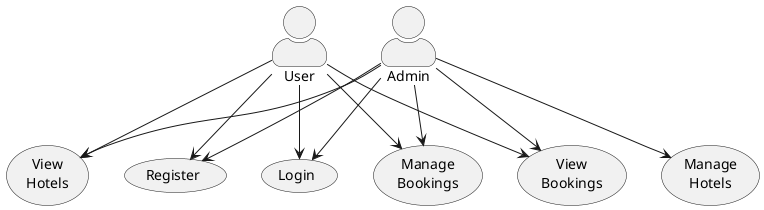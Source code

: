 @startuml usecase
skinparam actorStyle awesome
(Register)
(Login)
(Manage\nBookings) as ManageBookings
(Manage\nHotels) as ManageHotels
(View\nBookings) as ViewBookings
(View\nHotels) as ViewHotels
:User:
:Admin:
User --> Register
User --> Login
User --> ViewBookings
User --> ManageBookings
User --> ViewHotels
Admin --> Register
Admin --> Login
Admin --> ViewBookings
Admin --> ManageBookings
Admin --> ViewHotels
Admin --> ManageHotels
@enduml
